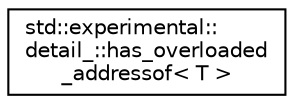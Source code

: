 digraph "Graphe hiérarchique des classes"
{
 // INTERACTIVE_SVG=YES
  edge [fontname="Helvetica",fontsize="10",labelfontname="Helvetica",labelfontsize="10"];
  node [fontname="Helvetica",fontsize="10",shape=record];
  rankdir="LR";
  Node0 [label="std::experimental::\ldetail_::has_overloaded\l_addressof\< T \>",height=0.2,width=0.4,color="black", fillcolor="white", style="filled",URL="$structstd_1_1experimental_1_1detail___1_1has__overloaded__addressof.html"];
}
